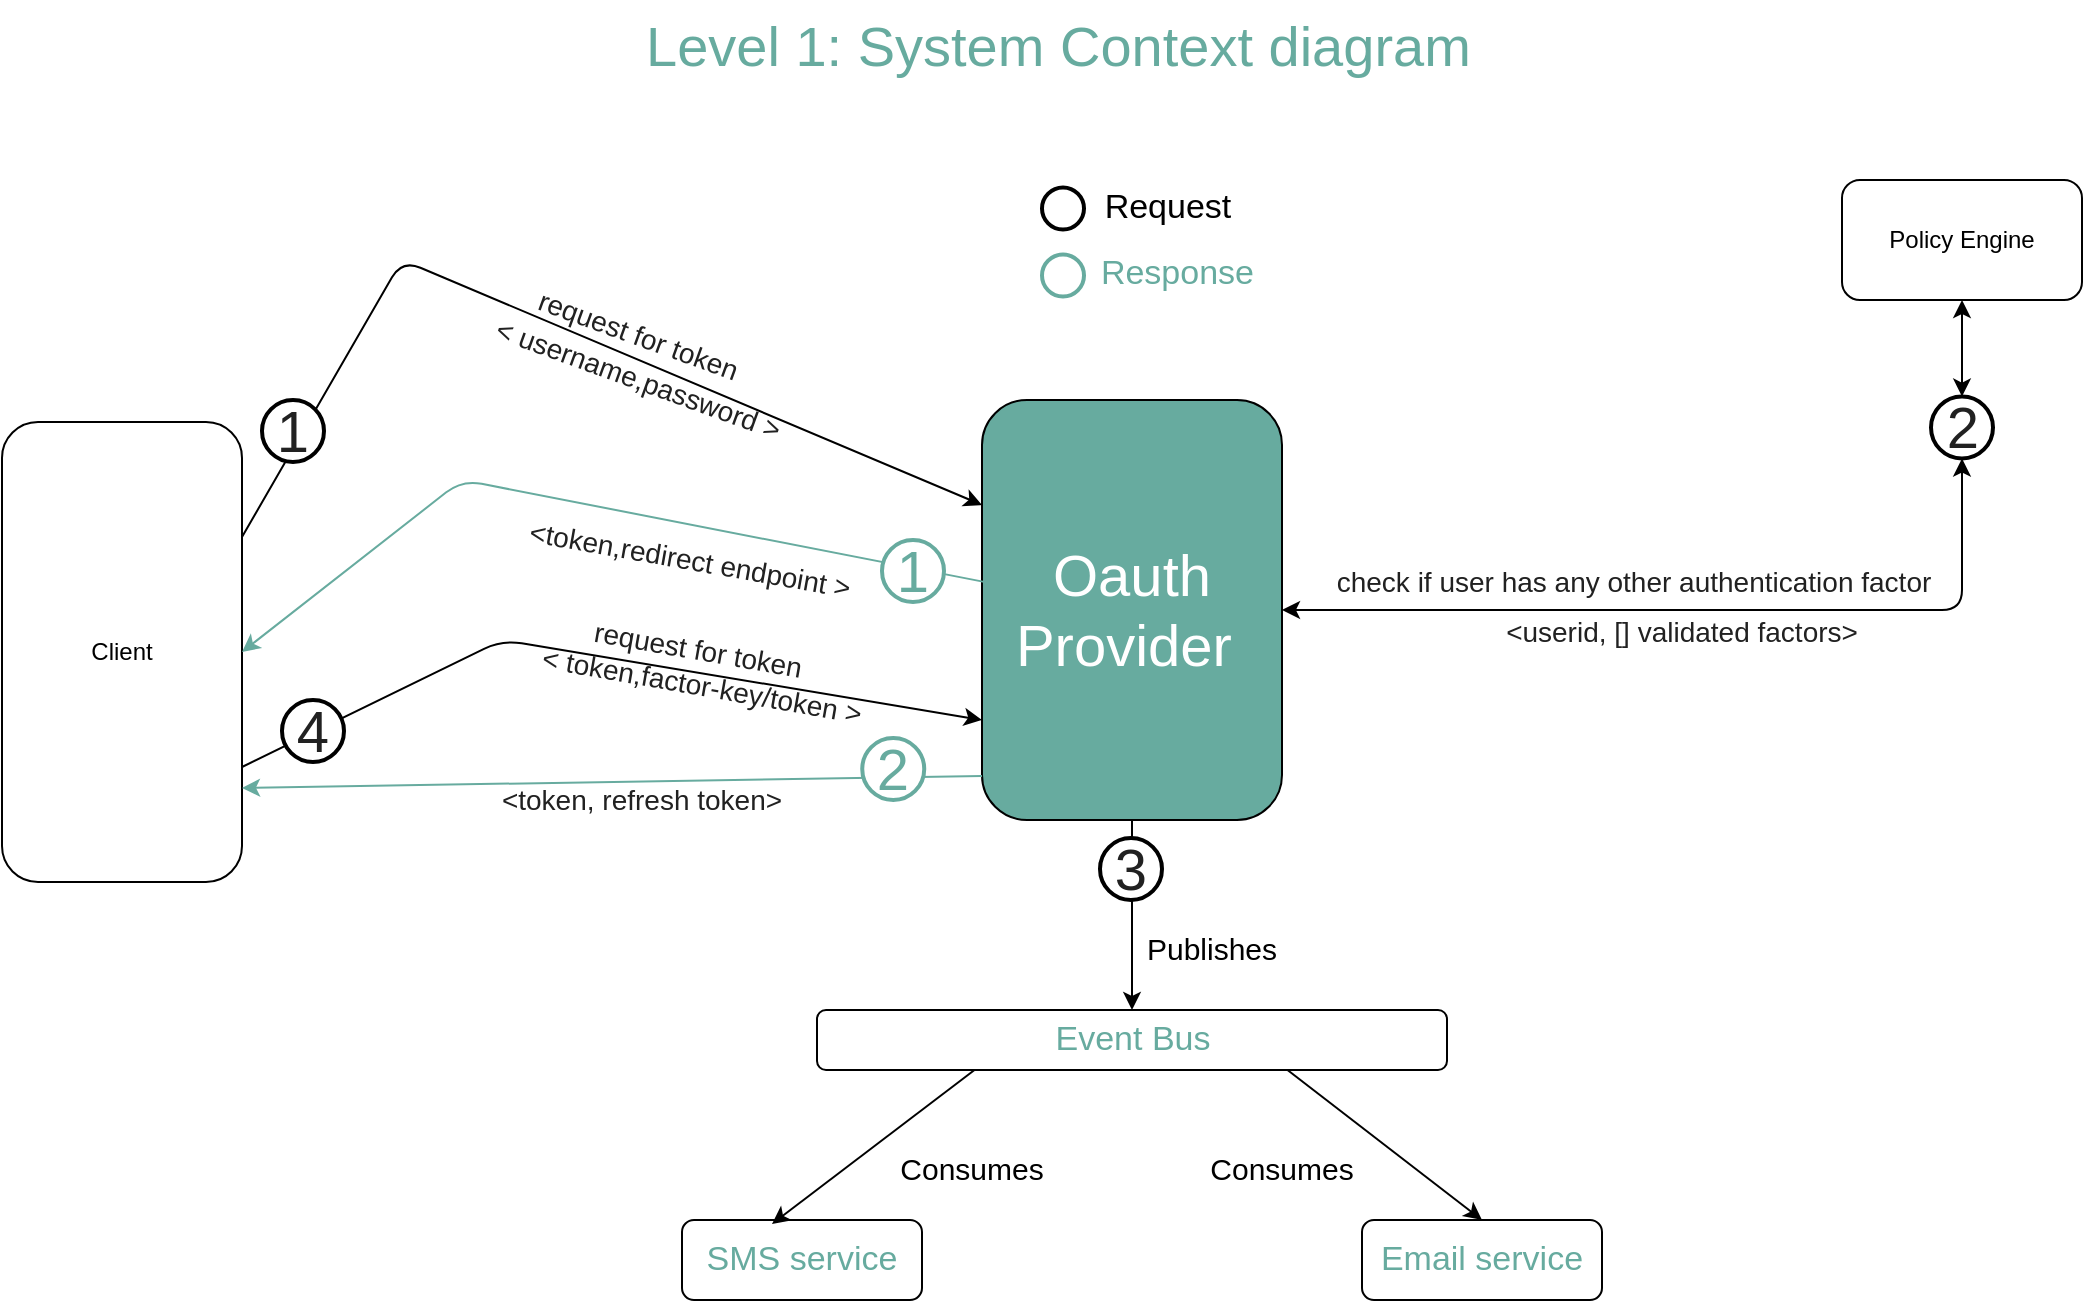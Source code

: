 <mxfile version="12.7.8" type="device"><diagram id="WP8QY2ci8oswhrcCMong" name="Page-1"><mxGraphModel dx="2233" dy="728" grid="1" gridSize="10" guides="1" tooltips="1" connect="1" arrows="1" fold="1" page="1" pageScale="1" pageWidth="850" pageHeight="1100" math="0" shadow="0"><root><mxCell id="0"/><mxCell id="1" parent="0"/><mxCell id="v0SERPRklA7rHjWaItIk-1" value="Client" style="rounded=1;whiteSpace=wrap;html=1;" vertex="1" parent="1"><mxGeometry x="-120" y="241" width="120" height="230" as="geometry"/></mxCell><mxCell id="v0SERPRklA7rHjWaItIk-2" value="Level 1: System Context diagram" style="text;html=1;fontSize=28;fontColor=#67AB9F;" vertex="1" parent="1"><mxGeometry x="200" y="30" width="440" height="50" as="geometry"/></mxCell><mxCell id="v0SERPRklA7rHjWaItIk-3" value="&lt;div&gt;&lt;span style=&quot;color: rgb(255 , 255 , 255)&quot;&gt;Oauth Provider&amp;nbsp;&lt;/span&gt;&lt;/div&gt;" style="rounded=1;whiteSpace=wrap;html=1;labelBackgroundColor=#67AB9F;fillColor=#67AB9F;fontSize=29;align=center;" vertex="1" parent="1"><mxGeometry x="370" y="230" width="150" height="210" as="geometry"/></mxCell><mxCell id="v0SERPRklA7rHjWaItIk-4" value="Policy Engine" style="rounded=1;whiteSpace=wrap;html=1;" vertex="1" parent="1"><mxGeometry x="800" y="120" width="120" height="60" as="geometry"/></mxCell><mxCell id="v0SERPRklA7rHjWaItIk-5" value="Event Bus" style="rounded=1;whiteSpace=wrap;html=1;fontSize=17;fontColor=#67AB9F;" vertex="1" parent="1"><mxGeometry x="287.5" y="535" width="315" height="30" as="geometry"/></mxCell><mxCell id="v0SERPRklA7rHjWaItIk-6" value="SMS service" style="rounded=1;whiteSpace=wrap;html=1;fontSize=17;fontColor=#67AB9F;" vertex="1" parent="1"><mxGeometry x="220" y="640" width="120" height="40" as="geometry"/></mxCell><mxCell id="v0SERPRklA7rHjWaItIk-7" value="Email service" style="rounded=1;whiteSpace=wrap;html=1;fontSize=17;fontColor=#67AB9F;" vertex="1" parent="1"><mxGeometry x="560" y="640" width="120" height="40" as="geometry"/></mxCell><mxCell id="v0SERPRklA7rHjWaItIk-17" value="" style="endArrow=classic;html=1;fontSize=29;fontColor=#FFFFFF;exitX=1;exitY=0.25;exitDx=0;exitDy=0;entryX=0;entryY=0.25;entryDx=0;entryDy=0;" edge="1" parent="1" source="v0SERPRklA7rHjWaItIk-1" target="v0SERPRklA7rHjWaItIk-3"><mxGeometry width="50" height="50" relative="1" as="geometry"><mxPoint x="270" y="380" as="sourcePoint"/><mxPoint x="320" y="330" as="targetPoint"/><Array as="points"><mxPoint x="80" y="160"/></Array></mxGeometry></mxCell><mxCell id="v0SERPRklA7rHjWaItIk-18" value="" style="endArrow=classic;html=1;fontSize=29;fontColor=#FFFFFF;entryX=1;entryY=0.5;entryDx=0;entryDy=0;exitX=0.007;exitY=0.433;exitDx=0;exitDy=0;exitPerimeter=0;strokeColor=#67AB9F;" edge="1" parent="1" source="v0SERPRklA7rHjWaItIk-3" target="v0SERPRklA7rHjWaItIk-1"><mxGeometry width="50" height="50" relative="1" as="geometry"><mxPoint x="270" y="380" as="sourcePoint"/><mxPoint x="320" y="330" as="targetPoint"/><Array as="points"><mxPoint x="110" y="270"/></Array></mxGeometry></mxCell><mxCell id="v0SERPRklA7rHjWaItIk-20" value="" style="group;rotation=25;" vertex="1" connectable="0" parent="1"><mxGeometry x="89.964" y="179.998" width="220.152" height="48.265" as="geometry"/></mxCell><mxCell id="v0SERPRklA7rHjWaItIk-9" value="&lt;font color=&quot;#212121&quot; style=&quot;font-size: 14px&quot;&gt;&amp;lt; username,password &amp;gt;&lt;/font&gt;" style="rounded=1;whiteSpace=wrap;html=1;labelBackgroundColor=none;strokeWidth=2;fillColor=none;fontSize=29;fontColor=#FFFFFF;strokeColor=none;rotation=20;" vertex="1" parent="v0SERPRklA7rHjWaItIk-20"><mxGeometry x="5" y="30" width="210" height="10" as="geometry"/></mxCell><mxCell id="v0SERPRklA7rHjWaItIk-16" value="&lt;font color=&quot;#212121&quot;&gt;&lt;span style=&quot;font-size: 14px&quot;&gt;request for token&lt;/span&gt;&lt;/font&gt;" style="rounded=1;whiteSpace=wrap;html=1;labelBackgroundColor=none;strokeWidth=2;fillColor=none;fontSize=29;fontColor=#FFFFFF;strokeColor=none;rotation=20;" vertex="1" parent="v0SERPRklA7rHjWaItIk-20"><mxGeometry x="5" y="8" width="210" height="10" as="geometry"/></mxCell><mxCell id="v0SERPRklA7rHjWaItIk-23" value="&lt;font color=&quot;#212121&quot;&gt;&lt;span style=&quot;font-size: 14px&quot;&gt;&amp;lt;token,redirect endpoint&amp;nbsp;&amp;gt;&lt;/span&gt;&lt;/font&gt;" style="rounded=1;whiteSpace=wrap;html=1;labelBackgroundColor=none;strokeWidth=2;fillColor=none;fontSize=29;fontColor=#FFFFFF;strokeColor=none;rotation=10;" vertex="1" parent="1"><mxGeometry x="120.004" y="299.998" width="210" height="10" as="geometry"/></mxCell><mxCell id="v0SERPRklA7rHjWaItIk-28" value="" style="endArrow=classic;html=1;fontSize=29;fontColor=#FFFFFF;exitX=1;exitY=0.75;exitDx=0;exitDy=0;" edge="1" parent="1" source="v0SERPRklA7rHjWaItIk-1"><mxGeometry width="50" height="50" relative="1" as="geometry"><mxPoint x="270" y="380" as="sourcePoint"/><mxPoint x="370" y="390" as="targetPoint"/><Array as="points"><mxPoint x="130" y="350"/></Array></mxGeometry></mxCell><mxCell id="v0SERPRklA7rHjWaItIk-30" value="" style="group;rotation=15;" vertex="1" connectable="0" parent="1"><mxGeometry x="120.004" y="339.998" width="220.152" height="48.265" as="geometry"/></mxCell><mxCell id="v0SERPRklA7rHjWaItIk-31" value="&lt;font color=&quot;#212121&quot; style=&quot;font-size: 14px&quot;&gt;&amp;lt; token,factor-key/token &amp;gt;&lt;/font&gt;" style="rounded=1;whiteSpace=wrap;html=1;labelBackgroundColor=none;strokeWidth=2;fillColor=none;fontSize=29;fontColor=#FFFFFF;strokeColor=none;rotation=10;" vertex="1" parent="v0SERPRklA7rHjWaItIk-30"><mxGeometry x="6" y="23" width="210" height="10" as="geometry"/></mxCell><mxCell id="v0SERPRklA7rHjWaItIk-32" value="&lt;font color=&quot;#212121&quot;&gt;&lt;span style=&quot;font-size: 14px&quot;&gt;request for token&lt;/span&gt;&lt;/font&gt;" style="rounded=1;whiteSpace=wrap;html=1;labelBackgroundColor=none;strokeWidth=2;fillColor=none;fontSize=29;fontColor=#FFFFFF;strokeColor=none;rotation=10;" vertex="1" parent="v0SERPRklA7rHjWaItIk-30"><mxGeometry x="4" y="5" width="210" height="10" as="geometry"/></mxCell><mxCell id="v0SERPRklA7rHjWaItIk-33" value="" style="endArrow=classic;html=1;fontSize=29;fontColor=#FFFFFF;entryX=0.5;entryY=0;entryDx=0;entryDy=0;exitX=0.5;exitY=1;exitDx=0;exitDy=0;" edge="1" parent="1" source="v0SERPRklA7rHjWaItIk-3" target="v0SERPRklA7rHjWaItIk-5"><mxGeometry width="50" height="50" relative="1" as="geometry"><mxPoint x="270" y="380" as="sourcePoint"/><mxPoint x="320" y="330" as="targetPoint"/></mxGeometry></mxCell><mxCell id="v0SERPRklA7rHjWaItIk-34" value="&lt;font style=&quot;font-size: 15px&quot; color=&quot;#000000&quot;&gt;Publishes&lt;/font&gt;" style="rounded=1;whiteSpace=wrap;html=1;labelBackgroundColor=none;strokeWidth=2;fillColor=none;fontSize=29;fontColor=#FFFFFF;strokeColor=none;" vertex="1" parent="1"><mxGeometry x="425" y="490" width="120" height="20" as="geometry"/></mxCell><mxCell id="v0SERPRklA7rHjWaItIk-37" value="" style="endArrow=classic;html=1;fontSize=29;fontColor=#FFFFFF;entryX=0.375;entryY=0.05;entryDx=0;entryDy=0;entryPerimeter=0;exitX=0.25;exitY=1;exitDx=0;exitDy=0;" edge="1" parent="1" source="v0SERPRklA7rHjWaItIk-5" target="v0SERPRklA7rHjWaItIk-6"><mxGeometry width="50" height="50" relative="1" as="geometry"><mxPoint x="180" y="585" as="sourcePoint"/><mxPoint x="230" y="535" as="targetPoint"/></mxGeometry></mxCell><mxCell id="v0SERPRklA7rHjWaItIk-39" value="&lt;font style=&quot;font-size: 15px&quot; color=&quot;#000000&quot;&gt;Consumes&lt;/font&gt;" style="rounded=1;whiteSpace=wrap;html=1;labelBackgroundColor=none;strokeWidth=2;fillColor=none;fontSize=29;fontColor=#FFFFFF;strokeColor=none;" vertex="1" parent="1"><mxGeometry x="305" y="600" width="120" height="20" as="geometry"/></mxCell><mxCell id="v0SERPRklA7rHjWaItIk-40" value="" style="endArrow=classic;html=1;fontSize=29;fontColor=#FFFFFF;entryX=0.5;entryY=0;entryDx=0;entryDy=0;exitX=0.75;exitY=1;exitDx=0;exitDy=0;" edge="1" parent="1" target="v0SERPRklA7rHjWaItIk-7"><mxGeometry width="50" height="50" relative="1" as="geometry"><mxPoint x="522.75" y="565" as="sourcePoint"/><mxPoint x="274" y="652" as="targetPoint"/></mxGeometry></mxCell><mxCell id="v0SERPRklA7rHjWaItIk-41" value="&lt;font style=&quot;font-size: 15px&quot; color=&quot;#000000&quot;&gt;Consumes&lt;/font&gt;" style="rounded=1;whiteSpace=wrap;html=1;labelBackgroundColor=none;strokeWidth=2;fillColor=none;fontSize=29;fontColor=#FFFFFF;strokeColor=none;" vertex="1" parent="1"><mxGeometry x="460" y="600" width="120" height="20" as="geometry"/></mxCell><mxCell id="v0SERPRklA7rHjWaItIk-42" value="" style="endArrow=classic;startArrow=classic;html=1;fontSize=29;fontColor=#FFFFFF;" edge="1" parent="1" source="v0SERPRklA7rHjWaItIk-54" target="v0SERPRklA7rHjWaItIk-4"><mxGeometry width="50" height="50" relative="1" as="geometry"><mxPoint x="710" y="370" as="sourcePoint"/><mxPoint x="760" y="320" as="targetPoint"/><Array as="points"/></mxGeometry></mxCell><mxCell id="v0SERPRklA7rHjWaItIk-43" value="&lt;font color=&quot;#212121&quot; style=&quot;font-size: 14px&quot;&gt;check if user has any other authentication factor&lt;/font&gt;" style="rounded=1;whiteSpace=wrap;html=1;labelBackgroundColor=none;strokeWidth=2;fillColor=none;fontSize=29;fontColor=#FFFFFF;strokeColor=none;rotation=0;" vertex="1" parent="1"><mxGeometry x="542" y="311" width="308.49" height="10" as="geometry"/></mxCell><mxCell id="v0SERPRklA7rHjWaItIk-44" value="&lt;font color=&quot;#212121&quot; style=&quot;font-size: 14px&quot;&gt;&amp;lt;userid, [] validated factors&amp;gt;&lt;/font&gt;" style="rounded=1;whiteSpace=wrap;html=1;labelBackgroundColor=none;strokeWidth=2;fillColor=none;fontSize=29;fontColor=#FFFFFF;strokeColor=none;rotation=0;" vertex="1" parent="1"><mxGeometry x="615.49" y="336" width="210" height="10" as="geometry"/></mxCell><mxCell id="v0SERPRklA7rHjWaItIk-50" value="" style="endArrow=classic;html=1;fontSize=29;fontColor=#FFFFFF;exitX=0;exitY=0.895;exitDx=0;exitDy=0;exitPerimeter=0;strokeColor=#67AB9F;" edge="1" parent="1" source="v0SERPRklA7rHjWaItIk-3"><mxGeometry width="50" height="50" relative="1" as="geometry"><mxPoint x="270" y="360" as="sourcePoint"/><mxPoint y="424" as="targetPoint"/></mxGeometry></mxCell><mxCell id="v0SERPRklA7rHjWaItIk-51" value="&lt;font color=&quot;#212121&quot;&gt;&lt;span style=&quot;font-size: 14px&quot;&gt;&amp;lt;token, refresh token&amp;gt;&lt;/span&gt;&lt;/font&gt;" style="rounded=1;whiteSpace=wrap;html=1;labelBackgroundColor=none;strokeWidth=2;fillColor=none;fontSize=29;fontColor=#FFFFFF;strokeColor=none;rotation=0;" vertex="1" parent="1"><mxGeometry x="95.044" y="419.998" width="210" height="10" as="geometry"/></mxCell><mxCell id="v0SERPRklA7rHjWaItIk-52" value="&lt;font color=&quot;#212121&quot;&gt;1&lt;/font&gt;" style="ellipse;whiteSpace=wrap;html=1;aspect=fixed;rounded=1;labelBackgroundColor=none;strokeWidth=2;fillColor=#ffffff;fontSize=29;fontColor=#FFFFFF;" vertex="1" parent="1"><mxGeometry x="10" y="230" width="31" height="31" as="geometry"/></mxCell><mxCell id="v0SERPRklA7rHjWaItIk-54" value="&lt;font color=&quot;#212121&quot;&gt;2&lt;/font&gt;" style="ellipse;whiteSpace=wrap;html=1;aspect=fixed;rounded=1;labelBackgroundColor=none;strokeWidth=2;fillColor=#ffffff;fontSize=29;fontColor=#FFFFFF;" vertex="1" parent="1"><mxGeometry x="844.5" y="228.26" width="31" height="31" as="geometry"/></mxCell><mxCell id="v0SERPRklA7rHjWaItIk-55" value="" style="endArrow=classic;startArrow=classic;html=1;fontSize=29;fontColor=#FFFFFF;" edge="1" parent="1" source="v0SERPRklA7rHjWaItIk-3" target="v0SERPRklA7rHjWaItIk-54"><mxGeometry width="50" height="50" relative="1" as="geometry"><mxPoint x="520" y="335" as="sourcePoint"/><mxPoint x="860" y="180" as="targetPoint"/><Array as="points"><mxPoint x="860" y="335"/></Array></mxGeometry></mxCell><mxCell id="v0SERPRklA7rHjWaItIk-56" value="&lt;font&gt;1&lt;/font&gt;" style="ellipse;whiteSpace=wrap;html=1;aspect=fixed;rounded=1;labelBackgroundColor=none;strokeWidth=2;fillColor=#ffffff;fontSize=29;fontColor=#67AB9F;strokeColor=#67AB9F;" vertex="1" parent="1"><mxGeometry x="320" y="300" width="31" height="31" as="geometry"/></mxCell><mxCell id="v0SERPRklA7rHjWaItIk-58" value="&lt;font color=&quot;#212121&quot;&gt;4&lt;/font&gt;" style="ellipse;whiteSpace=wrap;html=1;aspect=fixed;rounded=1;labelBackgroundColor=none;strokeWidth=2;fillColor=#ffffff;fontSize=29;fontColor=#FFFFFF;" vertex="1" parent="1"><mxGeometry x="20" y="380" width="31" height="31" as="geometry"/></mxCell><mxCell id="v0SERPRklA7rHjWaItIk-59" value="&lt;font color=&quot;#212121&quot;&gt;3&lt;/font&gt;" style="ellipse;whiteSpace=wrap;html=1;aspect=fixed;rounded=1;labelBackgroundColor=none;strokeWidth=2;fillColor=#ffffff;fontSize=29;fontColor=#FFFFFF;" vertex="1" parent="1"><mxGeometry x="429" y="449" width="31" height="31" as="geometry"/></mxCell><mxCell id="v0SERPRklA7rHjWaItIk-60" value="&lt;font&gt;2&lt;/font&gt;" style="ellipse;whiteSpace=wrap;html=1;aspect=fixed;rounded=1;labelBackgroundColor=none;strokeWidth=2;fillColor=#ffffff;fontSize=29;fontColor=#67AB9F;strokeColor=#67AB9F;" vertex="1" parent="1"><mxGeometry x="310.12" y="399" width="31" height="31" as="geometry"/></mxCell><mxCell id="v0SERPRklA7rHjWaItIk-68" value="" style="group" vertex="1" connectable="0" parent="1"><mxGeometry x="400" y="121.75" width="108" height="56.5" as="geometry"/></mxCell><mxCell id="v0SERPRklA7rHjWaItIk-64" value="" style="ellipse;whiteSpace=wrap;html=1;aspect=fixed;rounded=1;labelBackgroundColor=none;strokeWidth=2;fillColor=#ffffff;fontSize=29;fontColor=#FFFFFF;" vertex="1" parent="v0SERPRklA7rHjWaItIk-68"><mxGeometry y="2" width="21" height="21" as="geometry"/></mxCell><mxCell id="v0SERPRklA7rHjWaItIk-65" value="&lt;font style=&quot;font-size: 17px&quot;&gt;Request&lt;/font&gt;" style="rounded=1;whiteSpace=wrap;html=1;labelBackgroundColor=none;strokeColor=none;strokeWidth=2;fillColor=none;fontSize=29;fontColor=#000000;" vertex="1" parent="v0SERPRklA7rHjWaItIk-68"><mxGeometry x="18" width="90" height="14" as="geometry"/></mxCell><mxCell id="v0SERPRklA7rHjWaItIk-66" value="" style="ellipse;whiteSpace=wrap;html=1;aspect=fixed;rounded=1;labelBackgroundColor=none;strokeWidth=2;fillColor=#ffffff;fontSize=29;fontColor=#FFFFFF;strokeColor=#67AB9F;" vertex="1" parent="v0SERPRklA7rHjWaItIk-68"><mxGeometry y="35.5" width="21" height="21" as="geometry"/></mxCell><mxCell id="v0SERPRklA7rHjWaItIk-67" value="&lt;font style=&quot;font-size: 17px&quot; color=&quot;#67ab9f&quot;&gt;&amp;nbsp; Response&lt;/font&gt;" style="rounded=1;whiteSpace=wrap;html=1;labelBackgroundColor=none;strokeColor=none;strokeWidth=2;fillColor=none;fontSize=29;fontColor=#000000;" vertex="1" parent="v0SERPRklA7rHjWaItIk-68"><mxGeometry x="18" y="33.5" width="90" height="14" as="geometry"/></mxCell></root></mxGraphModel></diagram></mxfile>